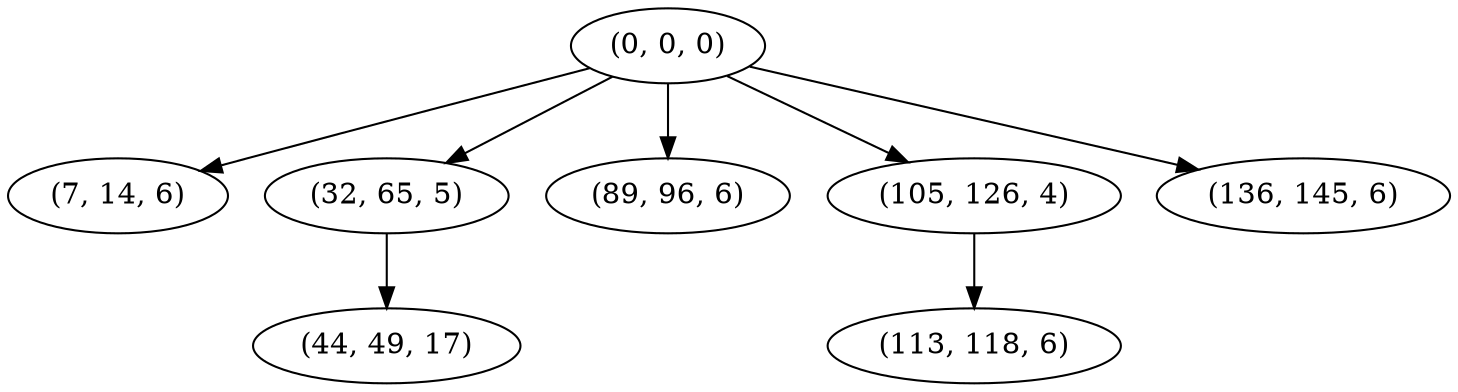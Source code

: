 digraph tree {
    "(0, 0, 0)";
    "(7, 14, 6)";
    "(32, 65, 5)";
    "(44, 49, 17)";
    "(89, 96, 6)";
    "(105, 126, 4)";
    "(113, 118, 6)";
    "(136, 145, 6)";
    "(0, 0, 0)" -> "(7, 14, 6)";
    "(0, 0, 0)" -> "(32, 65, 5)";
    "(0, 0, 0)" -> "(89, 96, 6)";
    "(0, 0, 0)" -> "(105, 126, 4)";
    "(0, 0, 0)" -> "(136, 145, 6)";
    "(32, 65, 5)" -> "(44, 49, 17)";
    "(105, 126, 4)" -> "(113, 118, 6)";
}
